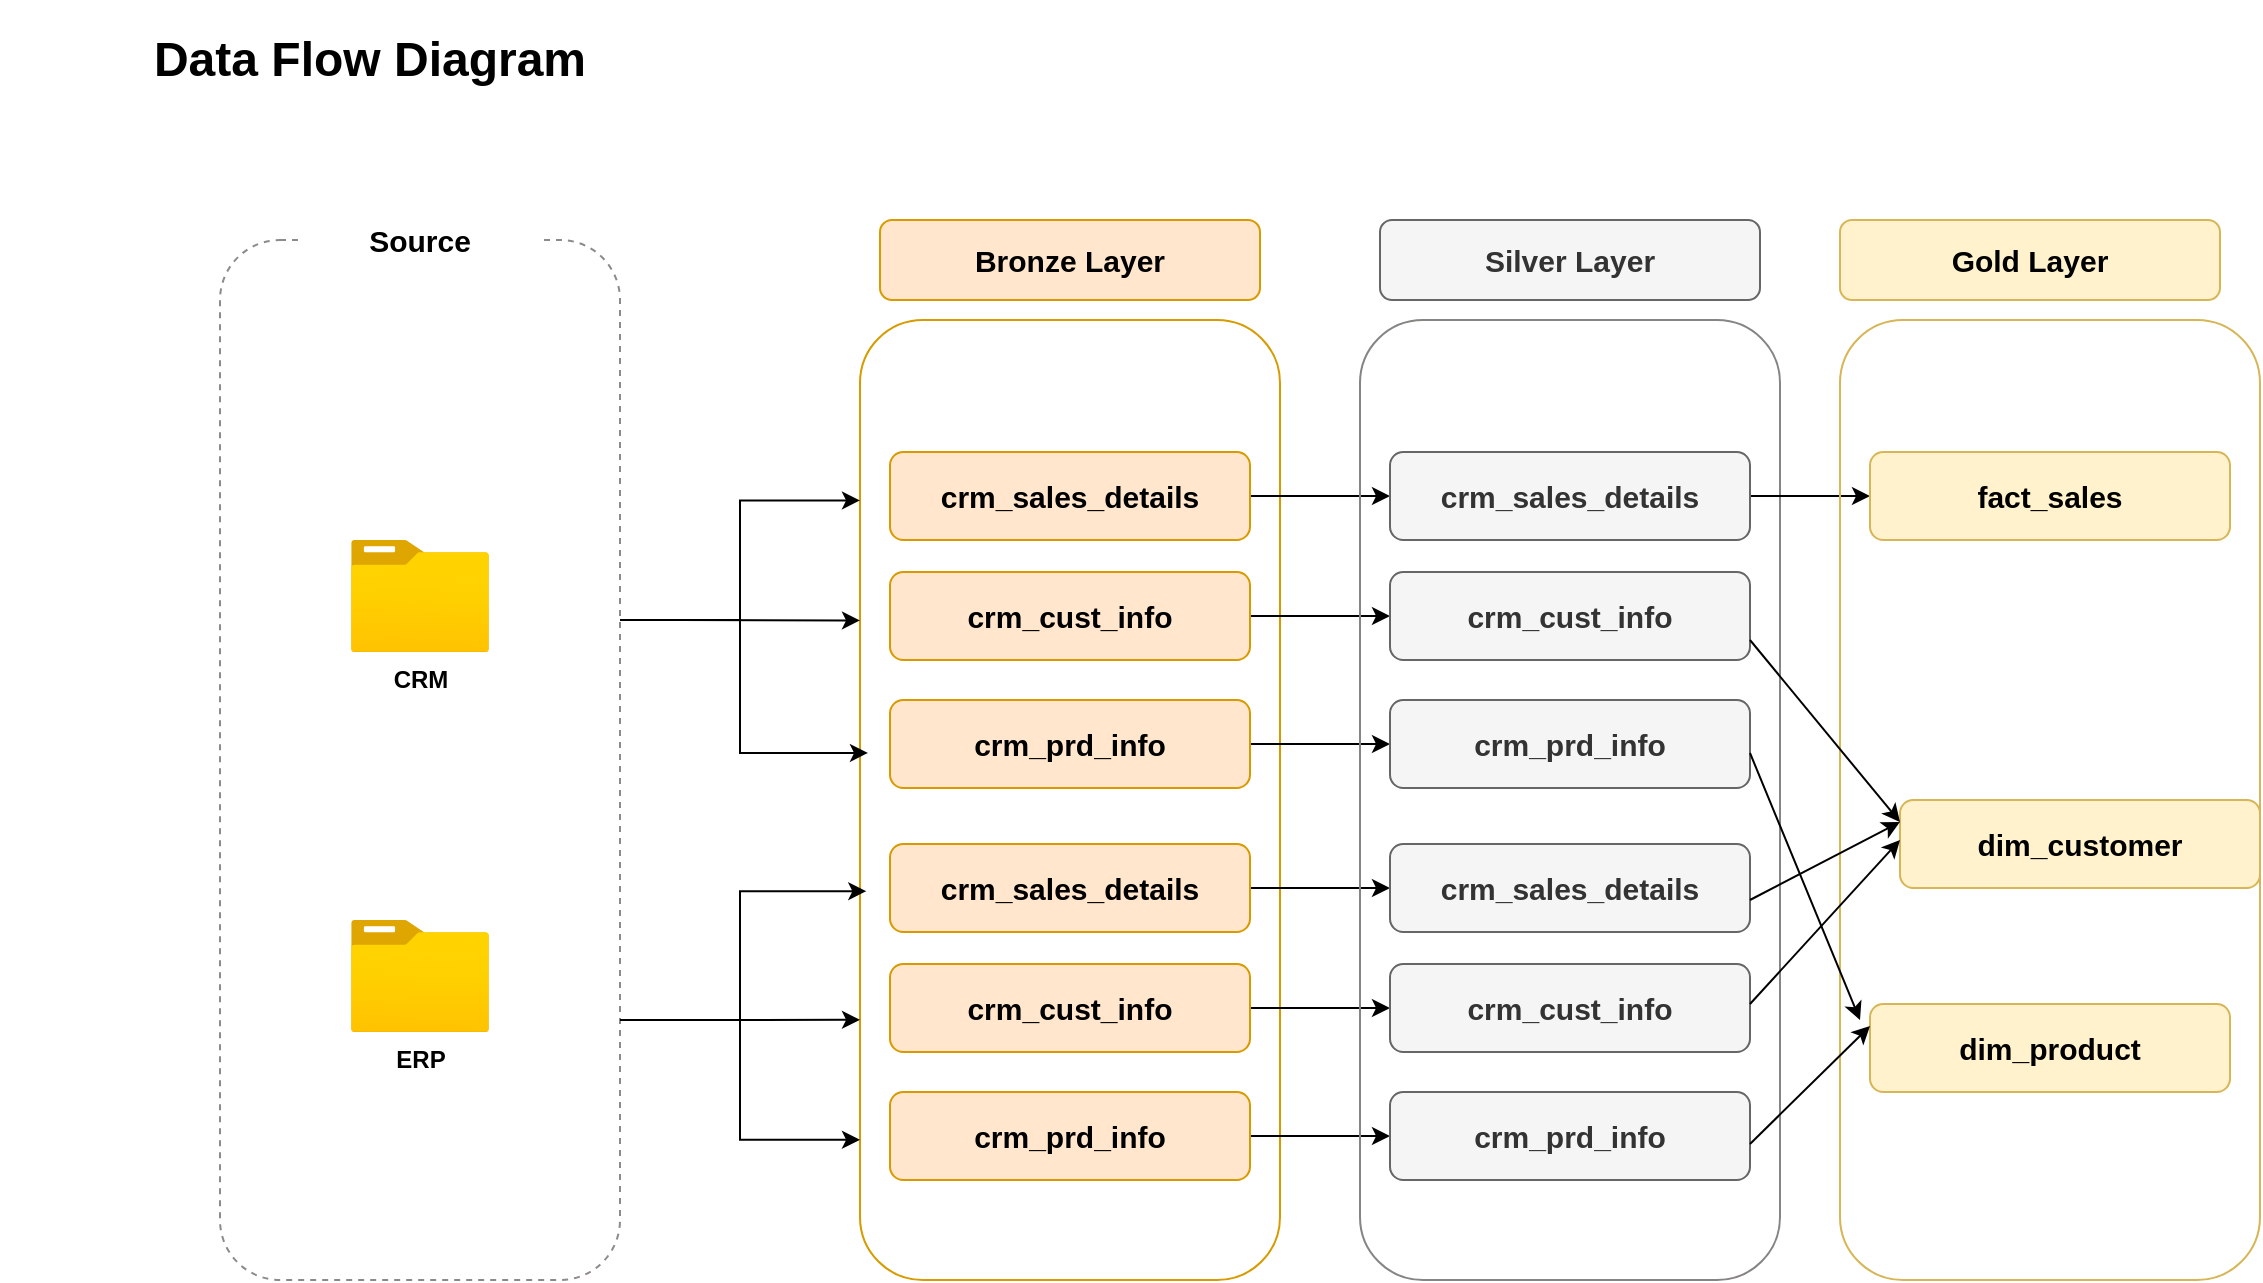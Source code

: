 <mxfile version="27.0.9">
  <diagram name="Page-1" id="12GsAPNDu77_XkrJDNVD">
    <mxGraphModel dx="2745" dy="2238" grid="1" gridSize="10" guides="1" tooltips="1" connect="1" arrows="1" fold="1" page="1" pageScale="1" pageWidth="850" pageHeight="1100" math="0" shadow="0">
      <root>
        <mxCell id="0" />
        <mxCell id="1" parent="0" />
        <mxCell id="NqQGqw9RtAPzssfLovPi-1" value="" style="rounded=1;whiteSpace=wrap;html=1;fillColor=none;dashed=1;strokeColor=light-dark(#8f8a8a, #ededed);" parent="1" vertex="1">
          <mxGeometry x="40" y="80" width="200" height="520" as="geometry" />
        </mxCell>
        <mxCell id="NqQGqw9RtAPzssfLovPi-2" value="&lt;b&gt;CRM&lt;/b&gt;" style="image;aspect=fixed;html=1;points=[];align=center;fontSize=12;image=img/lib/azure2/general/Folder_Blank.svg;" parent="1" vertex="1">
          <mxGeometry x="105.5" y="230" width="69" height="56.0" as="geometry" />
        </mxCell>
        <mxCell id="NqQGqw9RtAPzssfLovPi-3" value="&lt;b&gt;ERP&lt;/b&gt;" style="image;aspect=fixed;html=1;points=[];align=center;fontSize=12;image=img/lib/azure2/general/Folder_Blank.svg;" parent="1" vertex="1">
          <mxGeometry x="105.5" y="420" width="69" height="56.0" as="geometry" />
        </mxCell>
        <mxCell id="NqQGqw9RtAPzssfLovPi-4" value="" style="rounded=1;whiteSpace=wrap;html=1;fillColor=none;strokeColor=#d79b00;" parent="1" vertex="1">
          <mxGeometry x="360" y="120" width="210" height="480" as="geometry" />
        </mxCell>
        <mxCell id="NqQGqw9RtAPzssfLovPi-39" style="edgeStyle=orthogonalEdgeStyle;rounded=0;orthogonalLoop=1;jettySize=auto;html=1;entryX=0;entryY=0.5;entryDx=0;entryDy=0;" parent="1" source="NqQGqw9RtAPzssfLovPi-5" target="NqQGqw9RtAPzssfLovPi-24" edge="1">
          <mxGeometry relative="1" as="geometry" />
        </mxCell>
        <mxCell id="NqQGqw9RtAPzssfLovPi-5" value="&lt;b&gt;&lt;font style=&quot;font-size: 15px;&quot;&gt;crm_sales_details&lt;/font&gt;&lt;/b&gt;" style="rounded=1;whiteSpace=wrap;html=1;fillColor=#ffe6cc;strokeColor=#d79b00;" parent="1" vertex="1">
          <mxGeometry x="375" y="186" width="180" height="44" as="geometry" />
        </mxCell>
        <mxCell id="NqQGqw9RtAPzssfLovPi-33" style="edgeStyle=orthogonalEdgeStyle;rounded=0;orthogonalLoop=1;jettySize=auto;html=1;entryX=0;entryY=0.5;entryDx=0;entryDy=0;" parent="1" source="NqQGqw9RtAPzssfLovPi-6" target="NqQGqw9RtAPzssfLovPi-25" edge="1">
          <mxGeometry relative="1" as="geometry" />
        </mxCell>
        <mxCell id="NqQGqw9RtAPzssfLovPi-6" value="&lt;b&gt;&lt;font style=&quot;font-size: 15px;&quot;&gt;crm_cust_info&lt;/font&gt;&lt;/b&gt;" style="rounded=1;whiteSpace=wrap;html=1;fillColor=#ffe6cc;strokeColor=#d79b00;" parent="1" vertex="1">
          <mxGeometry x="375" y="246" width="180" height="44" as="geometry" />
        </mxCell>
        <mxCell id="NqQGqw9RtAPzssfLovPi-34" style="edgeStyle=orthogonalEdgeStyle;rounded=0;orthogonalLoop=1;jettySize=auto;html=1;entryX=0;entryY=0.5;entryDx=0;entryDy=0;" parent="1" source="NqQGqw9RtAPzssfLovPi-7" target="NqQGqw9RtAPzssfLovPi-26" edge="1">
          <mxGeometry relative="1" as="geometry" />
        </mxCell>
        <mxCell id="NqQGqw9RtAPzssfLovPi-7" value="&lt;b&gt;&lt;font style=&quot;font-size: 15px;&quot;&gt;crm_prd_info&lt;/font&gt;&lt;/b&gt;" style="rounded=1;whiteSpace=wrap;html=1;fillColor=#ffe6cc;strokeColor=#d79b00;" parent="1" vertex="1">
          <mxGeometry x="375" y="310" width="180" height="44" as="geometry" />
        </mxCell>
        <mxCell id="NqQGqw9RtAPzssfLovPi-35" style="edgeStyle=orthogonalEdgeStyle;rounded=0;orthogonalLoop=1;jettySize=auto;html=1;entryX=0;entryY=0.5;entryDx=0;entryDy=0;" parent="1" source="NqQGqw9RtAPzssfLovPi-8" target="NqQGqw9RtAPzssfLovPi-27" edge="1">
          <mxGeometry relative="1" as="geometry" />
        </mxCell>
        <mxCell id="NqQGqw9RtAPzssfLovPi-8" value="&lt;b&gt;&lt;font style=&quot;font-size: 15px;&quot;&gt;crm_sales_details&lt;/font&gt;&lt;/b&gt;" style="rounded=1;whiteSpace=wrap;html=1;fillColor=#ffe6cc;strokeColor=#d79b00;" parent="1" vertex="1">
          <mxGeometry x="375" y="382" width="180" height="44" as="geometry" />
        </mxCell>
        <mxCell id="NqQGqw9RtAPzssfLovPi-36" style="edgeStyle=orthogonalEdgeStyle;rounded=0;orthogonalLoop=1;jettySize=auto;html=1;entryX=0;entryY=0.5;entryDx=0;entryDy=0;" parent="1" source="NqQGqw9RtAPzssfLovPi-9" target="NqQGqw9RtAPzssfLovPi-28" edge="1">
          <mxGeometry relative="1" as="geometry" />
        </mxCell>
        <mxCell id="NqQGqw9RtAPzssfLovPi-9" value="&lt;b&gt;&lt;font style=&quot;font-size: 15px;&quot;&gt;crm_cust_info&lt;/font&gt;&lt;/b&gt;" style="rounded=1;whiteSpace=wrap;html=1;fillColor=#ffe6cc;strokeColor=#d79b00;" parent="1" vertex="1">
          <mxGeometry x="375" y="442" width="180" height="44" as="geometry" />
        </mxCell>
        <mxCell id="NqQGqw9RtAPzssfLovPi-37" value="" style="edgeStyle=orthogonalEdgeStyle;rounded=0;orthogonalLoop=1;jettySize=auto;html=1;" parent="1" source="NqQGqw9RtAPzssfLovPi-10" target="NqQGqw9RtAPzssfLovPi-29" edge="1">
          <mxGeometry relative="1" as="geometry" />
        </mxCell>
        <mxCell id="NqQGqw9RtAPzssfLovPi-10" value="&lt;b&gt;&lt;font style=&quot;font-size: 15px;&quot;&gt;crm_prd_info&lt;/font&gt;&lt;/b&gt;" style="rounded=1;whiteSpace=wrap;html=1;fillColor=#ffe6cc;strokeColor=#d79b00;" parent="1" vertex="1">
          <mxGeometry x="375" y="506" width="180" height="44" as="geometry" />
        </mxCell>
        <mxCell id="NqQGqw9RtAPzssfLovPi-11" style="edgeStyle=orthogonalEdgeStyle;rounded=0;orthogonalLoop=1;jettySize=auto;html=1;entryX=0;entryY=0.188;entryDx=0;entryDy=0;entryPerimeter=0;" parent="1" source="NqQGqw9RtAPzssfLovPi-1" target="NqQGqw9RtAPzssfLovPi-4" edge="1">
          <mxGeometry relative="1" as="geometry">
            <Array as="points">
              <mxPoint x="300" y="270" />
              <mxPoint x="300" y="210" />
            </Array>
          </mxGeometry>
        </mxCell>
        <mxCell id="NqQGqw9RtAPzssfLovPi-12" style="edgeStyle=orthogonalEdgeStyle;rounded=0;orthogonalLoop=1;jettySize=auto;html=1;entryX=0;entryY=0.313;entryDx=0;entryDy=0;entryPerimeter=0;" parent="1" source="NqQGqw9RtAPzssfLovPi-1" target="NqQGqw9RtAPzssfLovPi-4" edge="1">
          <mxGeometry relative="1" as="geometry">
            <Array as="points">
              <mxPoint x="270" y="270" />
              <mxPoint x="270" y="270" />
            </Array>
          </mxGeometry>
        </mxCell>
        <mxCell id="NqQGqw9RtAPzssfLovPi-13" style="edgeStyle=orthogonalEdgeStyle;rounded=0;orthogonalLoop=1;jettySize=auto;html=1;entryX=0.019;entryY=0.451;entryDx=0;entryDy=0;entryPerimeter=0;" parent="1" source="NqQGqw9RtAPzssfLovPi-1" target="NqQGqw9RtAPzssfLovPi-4" edge="1">
          <mxGeometry relative="1" as="geometry">
            <Array as="points">
              <mxPoint x="300" y="270" />
              <mxPoint x="300" y="337" />
            </Array>
          </mxGeometry>
        </mxCell>
        <mxCell id="NqQGqw9RtAPzssfLovPi-17" style="edgeStyle=orthogonalEdgeStyle;rounded=0;orthogonalLoop=1;jettySize=auto;html=1;entryX=0.015;entryY=0.595;entryDx=0;entryDy=0;entryPerimeter=0;" parent="1" source="NqQGqw9RtAPzssfLovPi-1" target="NqQGqw9RtAPzssfLovPi-4" edge="1">
          <mxGeometry relative="1" as="geometry">
            <Array as="points">
              <mxPoint x="300" y="470" />
              <mxPoint x="300" y="406" />
            </Array>
          </mxGeometry>
        </mxCell>
        <mxCell id="NqQGqw9RtAPzssfLovPi-18" style="edgeStyle=orthogonalEdgeStyle;rounded=0;orthogonalLoop=1;jettySize=auto;html=1;entryX=0;entryY=0.729;entryDx=0;entryDy=0;entryPerimeter=0;" parent="1" source="NqQGqw9RtAPzssfLovPi-1" target="NqQGqw9RtAPzssfLovPi-4" edge="1">
          <mxGeometry relative="1" as="geometry">
            <Array as="points">
              <mxPoint x="260" y="470" />
              <mxPoint x="260" y="470" />
            </Array>
          </mxGeometry>
        </mxCell>
        <mxCell id="NqQGqw9RtAPzssfLovPi-19" style="edgeStyle=orthogonalEdgeStyle;rounded=0;orthogonalLoop=1;jettySize=auto;html=1;entryX=0;entryY=0.854;entryDx=0;entryDy=0;entryPerimeter=0;" parent="1" source="NqQGqw9RtAPzssfLovPi-1" target="NqQGqw9RtAPzssfLovPi-4" edge="1">
          <mxGeometry relative="1" as="geometry">
            <Array as="points">
              <mxPoint x="300" y="470" />
              <mxPoint x="300" y="530" />
            </Array>
          </mxGeometry>
        </mxCell>
        <mxCell id="NqQGqw9RtAPzssfLovPi-21" value="&lt;font style=&quot;font-size: 15px;&quot;&gt;&lt;b style=&quot;&quot;&gt;Source&lt;/b&gt;&lt;/font&gt;" style="rounded=1;whiteSpace=wrap;html=1;strokeColor=none;" parent="1" vertex="1">
          <mxGeometry x="80" y="60" width="120" height="40" as="geometry" />
        </mxCell>
        <mxCell id="NqQGqw9RtAPzssfLovPi-22" value="&lt;b&gt;&lt;font style=&quot;font-size: 15px;&quot;&gt;Bronze Layer&lt;/font&gt;&lt;/b&gt;" style="rounded=1;whiteSpace=wrap;html=1;fillColor=#ffe6cc;strokeColor=#d79b00;" parent="1" vertex="1">
          <mxGeometry x="370" y="70" width="190" height="40" as="geometry" />
        </mxCell>
        <mxCell id="NqQGqw9RtAPzssfLovPi-23" value="" style="rounded=1;whiteSpace=wrap;html=1;fillColor=none;strokeColor=light-dark(#868583, #996500);" parent="1" vertex="1">
          <mxGeometry x="610" y="120" width="210" height="480" as="geometry" />
        </mxCell>
        <mxCell id="FeWVqYC2ix1JziNdJVXA-14" style="edgeStyle=orthogonalEdgeStyle;rounded=0;orthogonalLoop=1;jettySize=auto;html=1;entryX=0;entryY=0.5;entryDx=0;entryDy=0;" edge="1" parent="1" source="NqQGqw9RtAPzssfLovPi-24" target="FeWVqYC2ix1JziNdJVXA-10">
          <mxGeometry relative="1" as="geometry" />
        </mxCell>
        <mxCell id="NqQGqw9RtAPzssfLovPi-24" value="&lt;b&gt;&lt;font style=&quot;font-size: 15px;&quot;&gt;crm_sales_details&lt;/font&gt;&lt;/b&gt;" style="rounded=1;whiteSpace=wrap;html=1;fillColor=#f5f5f5;strokeColor=#666666;fontColor=#333333;" parent="1" vertex="1">
          <mxGeometry x="625" y="186" width="180" height="44" as="geometry" />
        </mxCell>
        <mxCell id="NqQGqw9RtAPzssfLovPi-25" value="&lt;b&gt;&lt;font style=&quot;font-size: 15px;&quot;&gt;crm_cust_info&lt;/font&gt;&lt;/b&gt;" style="rounded=1;whiteSpace=wrap;html=1;fillColor=#f5f5f5;strokeColor=#666666;fontColor=#333333;" parent="1" vertex="1">
          <mxGeometry x="625" y="246" width="180" height="44" as="geometry" />
        </mxCell>
        <mxCell id="NqQGqw9RtAPzssfLovPi-26" value="&lt;b&gt;&lt;font style=&quot;font-size: 15px;&quot;&gt;crm_prd_info&lt;/font&gt;&lt;/b&gt;" style="rounded=1;whiteSpace=wrap;html=1;fillColor=#f5f5f5;strokeColor=#666666;fontColor=#333333;" parent="1" vertex="1">
          <mxGeometry x="625" y="310" width="180" height="44" as="geometry" />
        </mxCell>
        <mxCell id="NqQGqw9RtAPzssfLovPi-27" value="&lt;b&gt;&lt;font style=&quot;font-size: 15px;&quot;&gt;crm_sales_details&lt;/font&gt;&lt;/b&gt;" style="rounded=1;whiteSpace=wrap;html=1;fillColor=#f5f5f5;strokeColor=#666666;fontColor=#333333;" parent="1" vertex="1">
          <mxGeometry x="625" y="382" width="180" height="44" as="geometry" />
        </mxCell>
        <mxCell id="NqQGqw9RtAPzssfLovPi-28" value="&lt;b&gt;&lt;font style=&quot;font-size: 15px;&quot;&gt;crm_cust_info&lt;/font&gt;&lt;/b&gt;" style="rounded=1;whiteSpace=wrap;html=1;fillColor=#f5f5f5;strokeColor=#666666;fontColor=#333333;" parent="1" vertex="1">
          <mxGeometry x="625" y="442" width="180" height="44" as="geometry" />
        </mxCell>
        <mxCell id="NqQGqw9RtAPzssfLovPi-29" value="&lt;b&gt;&lt;font style=&quot;font-size: 15px;&quot;&gt;crm_prd_info&lt;/font&gt;&lt;/b&gt;" style="rounded=1;whiteSpace=wrap;html=1;fillColor=#f5f5f5;strokeColor=#666666;fontColor=#333333;" parent="1" vertex="1">
          <mxGeometry x="625" y="506" width="180" height="44" as="geometry" />
        </mxCell>
        <mxCell id="NqQGqw9RtAPzssfLovPi-30" value="&lt;span style=&quot;font-size: 15px;&quot;&gt;&lt;b&gt;Silver Layer&lt;/b&gt;&lt;/span&gt;" style="rounded=1;whiteSpace=wrap;html=1;fillColor=#f5f5f5;strokeColor=#666666;fontColor=#333333;" parent="1" vertex="1">
          <mxGeometry x="620" y="70" width="190" height="40" as="geometry" />
        </mxCell>
        <mxCell id="NqQGqw9RtAPzssfLovPi-40" value="&lt;b&gt;&lt;font style=&quot;font-size: 24px;&quot;&gt;Data Flow Diagram&lt;/font&gt;&lt;/b&gt;" style="rounded=0;whiteSpace=wrap;html=1;fillColor=none;strokeColor=none;" parent="1" vertex="1">
          <mxGeometry x="-70" y="-40" width="370" height="60" as="geometry" />
        </mxCell>
        <mxCell id="FeWVqYC2ix1JziNdJVXA-1" value="" style="rounded=1;whiteSpace=wrap;html=1;fillColor=none;strokeColor=#D6B656;" vertex="1" parent="1">
          <mxGeometry x="850" y="120" width="210" height="480" as="geometry" />
        </mxCell>
        <mxCell id="FeWVqYC2ix1JziNdJVXA-10" value="&lt;span style=&quot;font-size: 15px;&quot;&gt;&lt;b&gt;fact_sales&lt;/b&gt;&lt;/span&gt;" style="rounded=1;whiteSpace=wrap;html=1;fillColor=#fff2cc;strokeColor=#d6b656;" vertex="1" parent="1">
          <mxGeometry x="865" y="186" width="180" height="44" as="geometry" />
        </mxCell>
        <mxCell id="FeWVqYC2ix1JziNdJVXA-11" value="&lt;span style=&quot;font-size: 15px;&quot;&gt;&lt;b&gt;dim_customer&lt;/b&gt;&lt;/span&gt;" style="rounded=1;whiteSpace=wrap;html=1;fillColor=#fff2cc;strokeColor=#d6b656;" vertex="1" parent="1">
          <mxGeometry x="880" y="360" width="180" height="44" as="geometry" />
        </mxCell>
        <mxCell id="FeWVqYC2ix1JziNdJVXA-12" value="&lt;span style=&quot;font-size: 15px;&quot;&gt;&lt;b&gt;dim_product&lt;/b&gt;&lt;/span&gt;" style="rounded=1;whiteSpace=wrap;html=1;fillColor=#fff2cc;strokeColor=#d6b656;" vertex="1" parent="1">
          <mxGeometry x="865" y="462" width="180" height="44" as="geometry" />
        </mxCell>
        <mxCell id="FeWVqYC2ix1JziNdJVXA-13" value="&lt;span style=&quot;font-size: 15px;&quot;&gt;&lt;b&gt;Gold Layer&lt;/b&gt;&lt;/span&gt;" style="rounded=1;whiteSpace=wrap;html=1;fillColor=#fff2cc;strokeColor=#d6b656;" vertex="1" parent="1">
          <mxGeometry x="850" y="70" width="190" height="40" as="geometry" />
        </mxCell>
        <mxCell id="FeWVqYC2ix1JziNdJVXA-20" value="" style="endArrow=classic;html=1;rounded=0;entryX=0;entryY=0.25;entryDx=0;entryDy=0;" edge="1" parent="1" target="FeWVqYC2ix1JziNdJVXA-11">
          <mxGeometry width="50" height="50" relative="1" as="geometry">
            <mxPoint x="805" y="280" as="sourcePoint" />
            <mxPoint x="855" y="230" as="targetPoint" />
          </mxGeometry>
        </mxCell>
        <mxCell id="FeWVqYC2ix1JziNdJVXA-21" value="" style="endArrow=classic;html=1;rounded=0;" edge="1" parent="1">
          <mxGeometry width="50" height="50" relative="1" as="geometry">
            <mxPoint x="805" y="336.5" as="sourcePoint" />
            <mxPoint x="860" y="470" as="targetPoint" />
          </mxGeometry>
        </mxCell>
        <mxCell id="FeWVqYC2ix1JziNdJVXA-22" value="" style="endArrow=classic;html=1;rounded=0;entryX=0;entryY=0.25;entryDx=0;entryDy=0;" edge="1" parent="1" target="FeWVqYC2ix1JziNdJVXA-11">
          <mxGeometry width="50" height="50" relative="1" as="geometry">
            <mxPoint x="805" y="410" as="sourcePoint" />
            <mxPoint x="855" y="360" as="targetPoint" />
          </mxGeometry>
        </mxCell>
        <mxCell id="FeWVqYC2ix1JziNdJVXA-23" value="" style="endArrow=classic;html=1;rounded=0;" edge="1" parent="1">
          <mxGeometry width="50" height="50" relative="1" as="geometry">
            <mxPoint x="805" y="462" as="sourcePoint" />
            <mxPoint x="880" y="380" as="targetPoint" />
          </mxGeometry>
        </mxCell>
        <mxCell id="FeWVqYC2ix1JziNdJVXA-24" value="" style="endArrow=classic;html=1;rounded=0;entryX=0;entryY=0.25;entryDx=0;entryDy=0;" edge="1" parent="1" target="FeWVqYC2ix1JziNdJVXA-12">
          <mxGeometry width="50" height="50" relative="1" as="geometry">
            <mxPoint x="805" y="532" as="sourcePoint" />
            <mxPoint x="880" y="450" as="targetPoint" />
          </mxGeometry>
        </mxCell>
      </root>
    </mxGraphModel>
  </diagram>
</mxfile>

